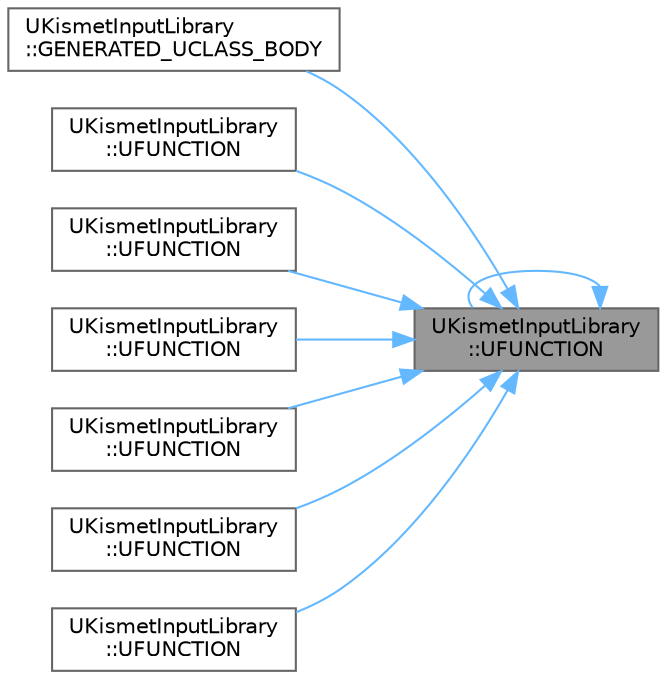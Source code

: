 digraph "UKismetInputLibrary::UFUNCTION"
{
 // INTERACTIVE_SVG=YES
 // LATEX_PDF_SIZE
  bgcolor="transparent";
  edge [fontname=Helvetica,fontsize=10,labelfontname=Helvetica,labelfontsize=10];
  node [fontname=Helvetica,fontsize=10,shape=box,height=0.2,width=0.4];
  rankdir="RL";
  Node1 [id="Node000001",label="UKismetInputLibrary\l::UFUNCTION",height=0.2,width=0.4,color="gray40", fillcolor="grey60", style="filled", fontcolor="black",tooltip="Test if the input key are equal (A == B)"];
  Node1 -> Node2 [id="edge1_Node000001_Node000002",dir="back",color="steelblue1",style="solid",tooltip=" "];
  Node2 [id="Node000002",label="UKismetInputLibrary\l::GENERATED_UCLASS_BODY",height=0.2,width=0.4,color="grey40", fillcolor="white", style="filled",URL="$df/d6b/classUKismetInputLibrary.html#a98d6f7dbf69cdc5b6ffdeff083788093",tooltip="Calibrate the tilt for the input device."];
  Node1 -> Node3 [id="edge2_Node000001_Node000003",dir="back",color="steelblue1",style="solid",tooltip=" "];
  Node3 [id="Node000003",label="UKismetInputLibrary\l::UFUNCTION",height=0.2,width=0.4,color="grey40", fillcolor="white", style="filled",URL="$df/d6b/classUKismetInputLibrary.html#a9f1f82626809667b950cf4fe778de958",tooltip="Returns true if the key is a gamepad button."];
  Node1 -> Node1 [id="edge3_Node000001_Node000001",dir="back",color="steelblue1",style="solid",tooltip=" "];
  Node1 -> Node4 [id="edge4_Node000001_Node000004",dir="back",color="steelblue1",style="solid",tooltip=" "];
  Node4 [id="Node000004",label="UKismetInputLibrary\l::UFUNCTION",height=0.2,width=0.4,color="grey40", fillcolor="white", style="filled",URL="$df/d6b/classUKismetInputLibrary.html#ae031ed6b11e8c03cb0b7977db9605876",tooltip="Returns the type of touch gesture."];
  Node1 -> Node5 [id="edge5_Node000001_Node000005",dir="back",color="steelblue1",style="solid",tooltip=" "];
  Node5 [id="Node000005",label="UKismetInputLibrary\l::UFUNCTION",height=0.2,width=0.4,color="grey40", fillcolor="white", style="filled",URL="$df/d6b/classUKismetInputLibrary.html#aac5129e37423aa8766ac02170fc95c9d",tooltip="Returns the key for this event."];
  Node1 -> Node6 [id="edge6_Node000001_Node000006",dir="back",color="steelblue1",style="solid",tooltip=" "];
  Node6 [id="Node000006",label="UKismetInputLibrary\l::UFUNCTION",height=0.2,width=0.4,color="grey40", fillcolor="white", style="filled",URL="$df/d6b/classUKismetInputLibrary.html#a0c2ce98acad88bba314269386a83dab1",tooltip=" "];
  Node1 -> Node7 [id="edge7_Node000001_Node000007",dir="back",color="steelblue1",style="solid",tooltip=" "];
  Node7 [id="Node000007",label="UKismetInputLibrary\l::UFUNCTION",height=0.2,width=0.4,color="grey40", fillcolor="white", style="filled",URL="$df/d6b/classUKismetInputLibrary.html#ae2ee1ac3c4d105f84854241c4add461c",tooltip="Returns a snapshot of the cached modifier-keys state for the application."];
  Node1 -> Node8 [id="edge8_Node000001_Node000008",dir="back",color="steelblue1",style="solid",tooltip=" "];
  Node8 [id="Node000008",label="UKismetInputLibrary\l::UFUNCTION",height=0.2,width=0.4,color="grey40", fillcolor="white", style="filled",URL="$df/d6b/classUKismetInputLibrary.html#ae27d9e32b3bb14564f536f8b08a2d611",tooltip=" "];
}
